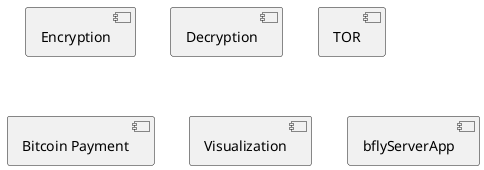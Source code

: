 @startuml

[Encryption]

[Decryption]

[TOR]

[Bitcoin Payment]

[Visualization]

[bflyServerApp]
@enduml